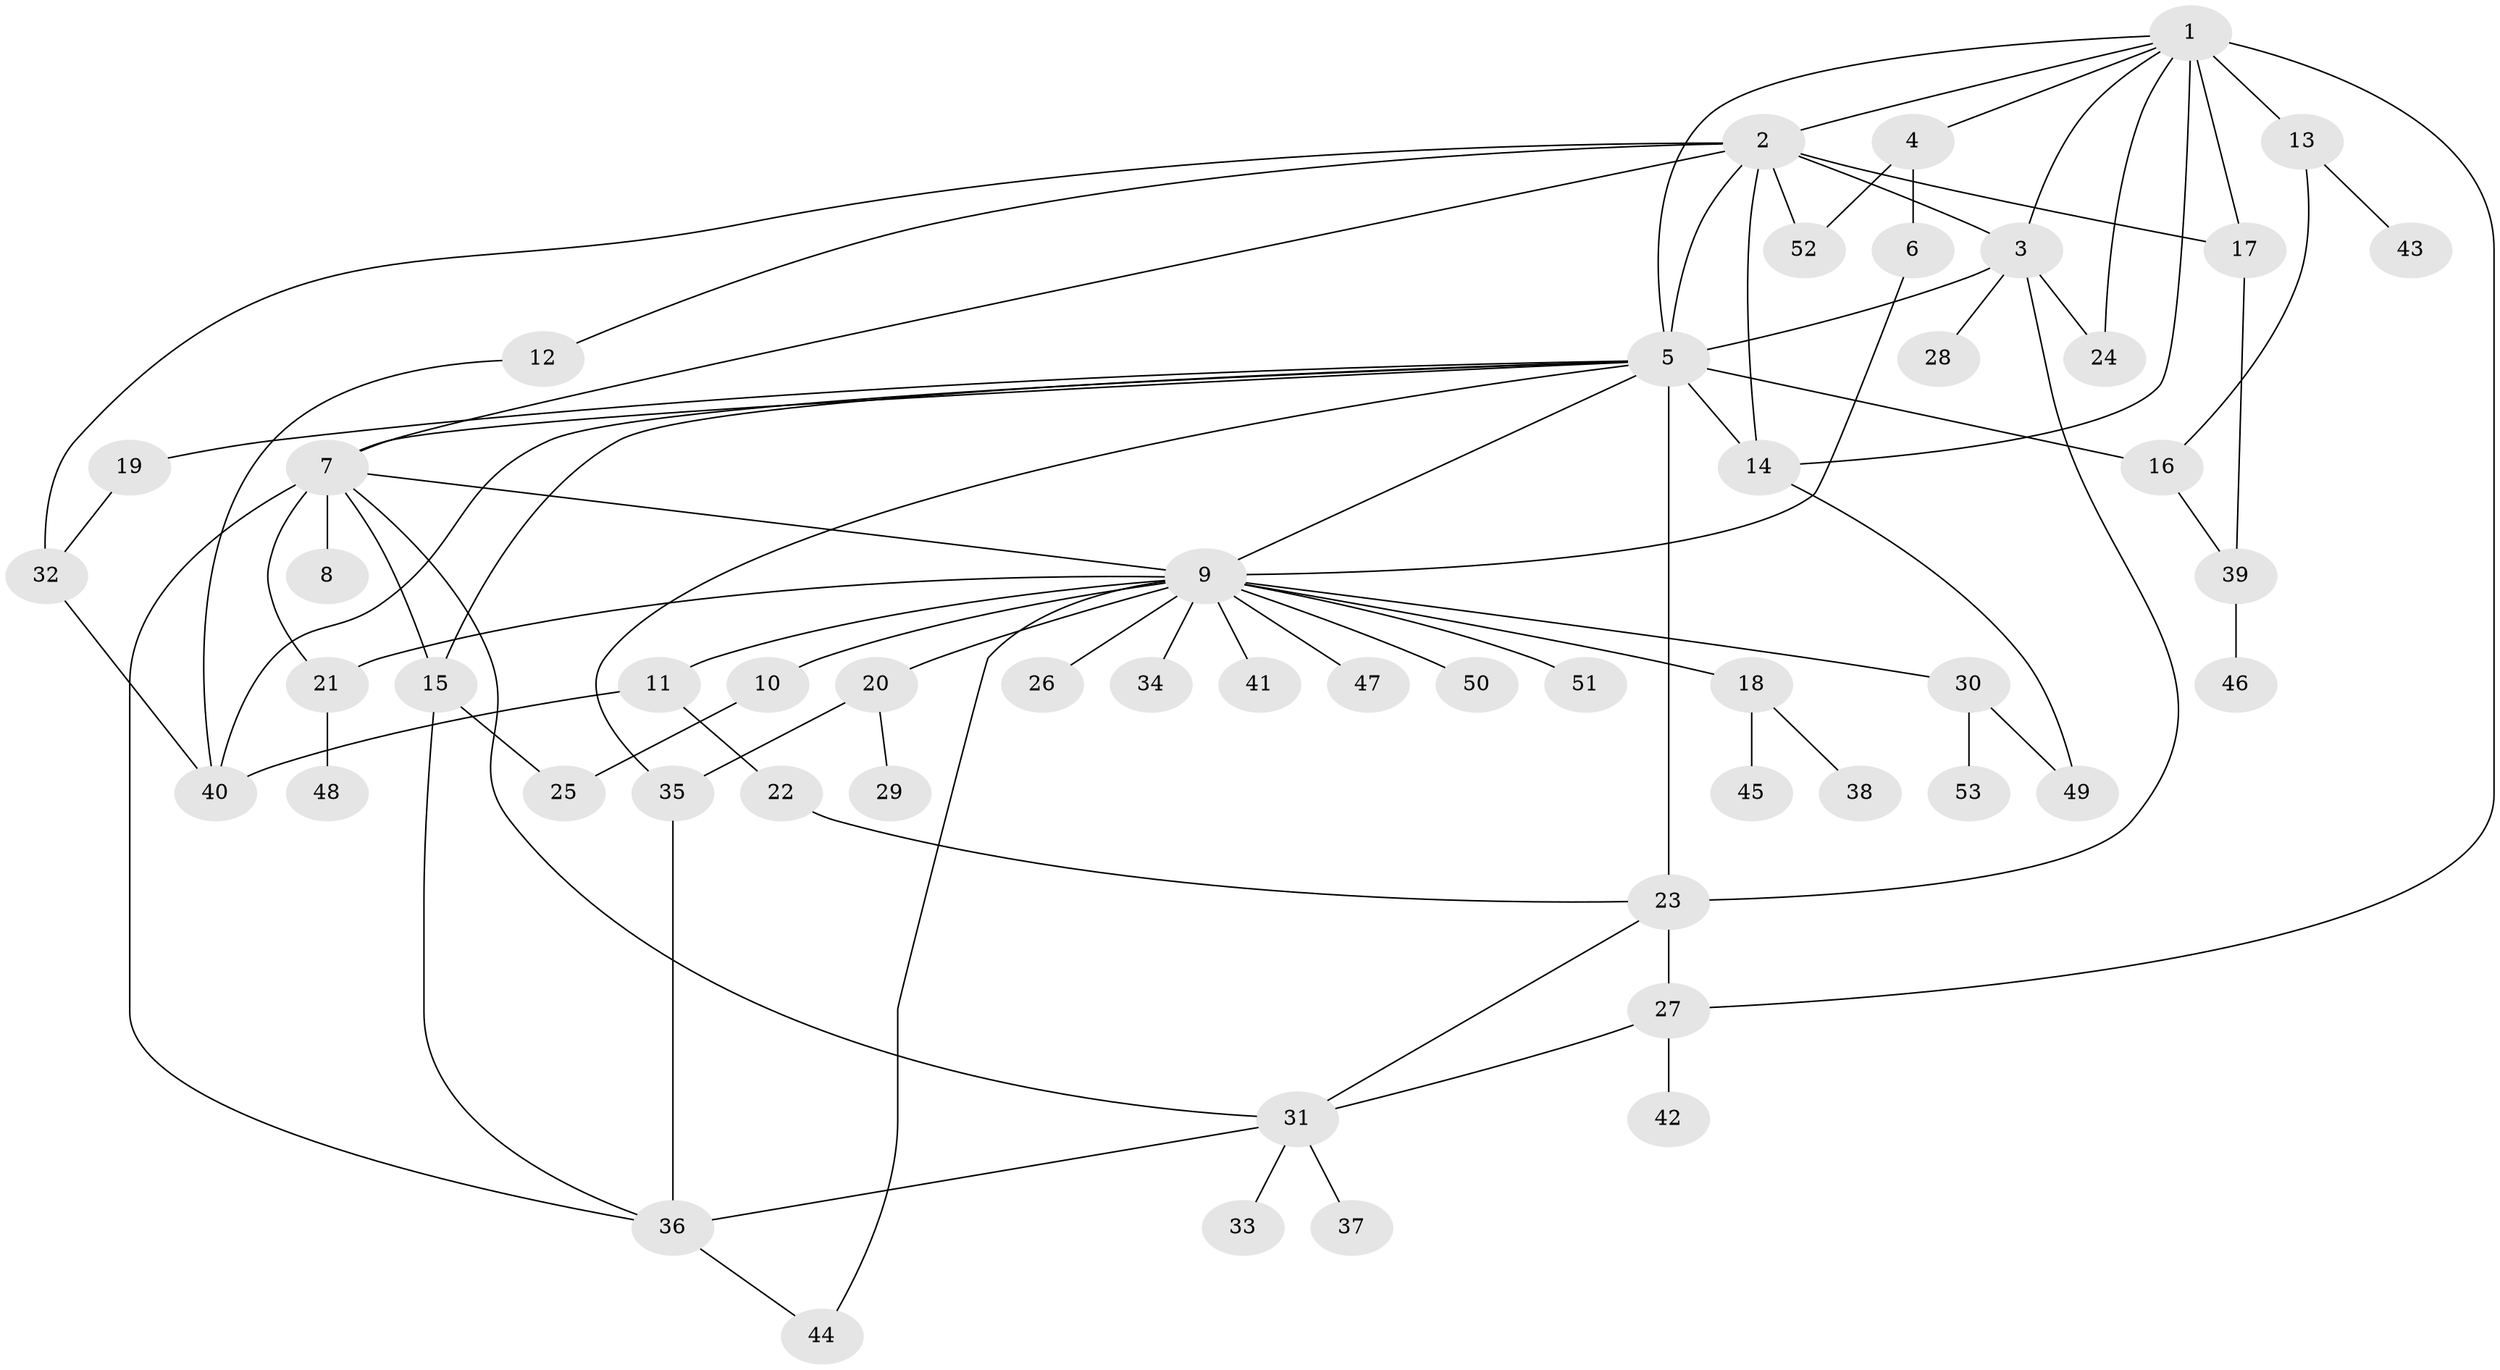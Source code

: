 // original degree distribution, {16: 0.009523809523809525, 13: 0.009523809523809525, 9: 0.009523809523809525, 7: 0.009523809523809525, 24: 0.009523809523809525, 1: 0.4857142857142857, 10: 0.009523809523809525, 19: 0.009523809523809525, 3: 0.13333333333333333, 4: 0.05714285714285714, 6: 0.009523809523809525, 2: 0.20952380952380953, 5: 0.02857142857142857, 8: 0.009523809523809525}
// Generated by graph-tools (version 1.1) at 2025/35/03/09/25 02:35:28]
// undirected, 53 vertices, 83 edges
graph export_dot {
graph [start="1"]
  node [color=gray90,style=filled];
  1;
  2;
  3;
  4;
  5;
  6;
  7;
  8;
  9;
  10;
  11;
  12;
  13;
  14;
  15;
  16;
  17;
  18;
  19;
  20;
  21;
  22;
  23;
  24;
  25;
  26;
  27;
  28;
  29;
  30;
  31;
  32;
  33;
  34;
  35;
  36;
  37;
  38;
  39;
  40;
  41;
  42;
  43;
  44;
  45;
  46;
  47;
  48;
  49;
  50;
  51;
  52;
  53;
  1 -- 2 [weight=1.0];
  1 -- 3 [weight=1.0];
  1 -- 4 [weight=1.0];
  1 -- 5 [weight=1.0];
  1 -- 13 [weight=4.0];
  1 -- 14 [weight=1.0];
  1 -- 17 [weight=1.0];
  1 -- 24 [weight=1.0];
  1 -- 27 [weight=1.0];
  2 -- 3 [weight=1.0];
  2 -- 5 [weight=1.0];
  2 -- 7 [weight=1.0];
  2 -- 12 [weight=1.0];
  2 -- 14 [weight=1.0];
  2 -- 17 [weight=2.0];
  2 -- 32 [weight=1.0];
  2 -- 52 [weight=1.0];
  3 -- 5 [weight=1.0];
  3 -- 23 [weight=1.0];
  3 -- 24 [weight=1.0];
  3 -- 28 [weight=2.0];
  4 -- 6 [weight=4.0];
  4 -- 52 [weight=1.0];
  5 -- 7 [weight=1.0];
  5 -- 9 [weight=1.0];
  5 -- 14 [weight=1.0];
  5 -- 15 [weight=1.0];
  5 -- 16 [weight=1.0];
  5 -- 19 [weight=2.0];
  5 -- 23 [weight=10.0];
  5 -- 35 [weight=1.0];
  5 -- 40 [weight=1.0];
  6 -- 9 [weight=1.0];
  7 -- 8 [weight=1.0];
  7 -- 9 [weight=1.0];
  7 -- 15 [weight=1.0];
  7 -- 21 [weight=1.0];
  7 -- 31 [weight=1.0];
  7 -- 36 [weight=1.0];
  9 -- 10 [weight=1.0];
  9 -- 11 [weight=1.0];
  9 -- 18 [weight=1.0];
  9 -- 20 [weight=1.0];
  9 -- 21 [weight=1.0];
  9 -- 26 [weight=1.0];
  9 -- 30 [weight=1.0];
  9 -- 34 [weight=1.0];
  9 -- 41 [weight=1.0];
  9 -- 44 [weight=1.0];
  9 -- 47 [weight=1.0];
  9 -- 50 [weight=1.0];
  9 -- 51 [weight=1.0];
  10 -- 25 [weight=1.0];
  11 -- 22 [weight=1.0];
  11 -- 40 [weight=1.0];
  12 -- 40 [weight=1.0];
  13 -- 16 [weight=1.0];
  13 -- 43 [weight=1.0];
  14 -- 49 [weight=1.0];
  15 -- 25 [weight=2.0];
  15 -- 36 [weight=1.0];
  16 -- 39 [weight=1.0];
  17 -- 39 [weight=1.0];
  18 -- 38 [weight=1.0];
  18 -- 45 [weight=1.0];
  19 -- 32 [weight=2.0];
  20 -- 29 [weight=1.0];
  20 -- 35 [weight=1.0];
  21 -- 48 [weight=1.0];
  22 -- 23 [weight=1.0];
  23 -- 27 [weight=1.0];
  23 -- 31 [weight=1.0];
  27 -- 31 [weight=1.0];
  27 -- 42 [weight=1.0];
  30 -- 49 [weight=1.0];
  30 -- 53 [weight=1.0];
  31 -- 33 [weight=1.0];
  31 -- 36 [weight=1.0];
  31 -- 37 [weight=1.0];
  32 -- 40 [weight=1.0];
  35 -- 36 [weight=1.0];
  36 -- 44 [weight=1.0];
  39 -- 46 [weight=1.0];
}
